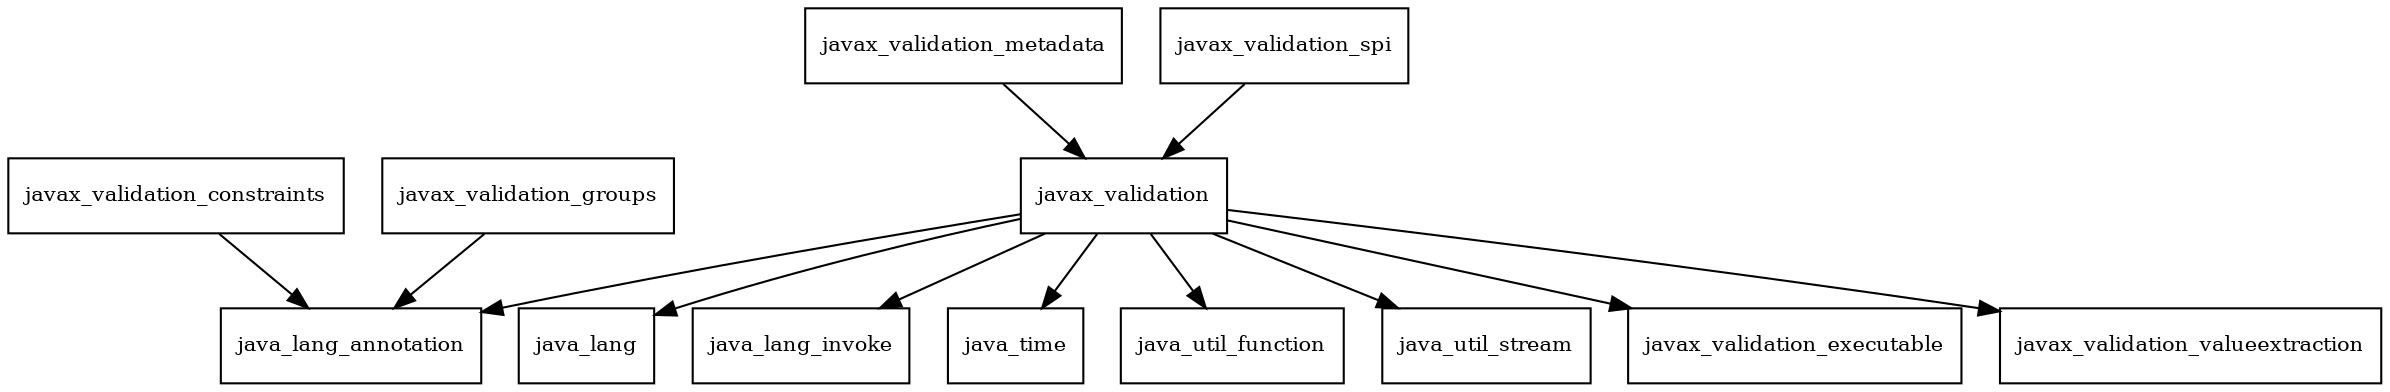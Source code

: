 digraph validation_api_2_0_0_Final_package_dependencies {
  node [shape = box, fontsize=10.0];
  javax_validation -> java_lang;
  javax_validation -> java_lang_annotation;
  javax_validation -> java_lang_invoke;
  javax_validation -> java_time;
  javax_validation -> java_util_function;
  javax_validation -> java_util_stream;
  javax_validation -> javax_validation_executable;
  javax_validation -> javax_validation_valueextraction;
  javax_validation_constraints -> java_lang_annotation;
  javax_validation_groups -> java_lang_annotation;
  javax_validation_metadata -> javax_validation;
  javax_validation_spi -> javax_validation;
}
